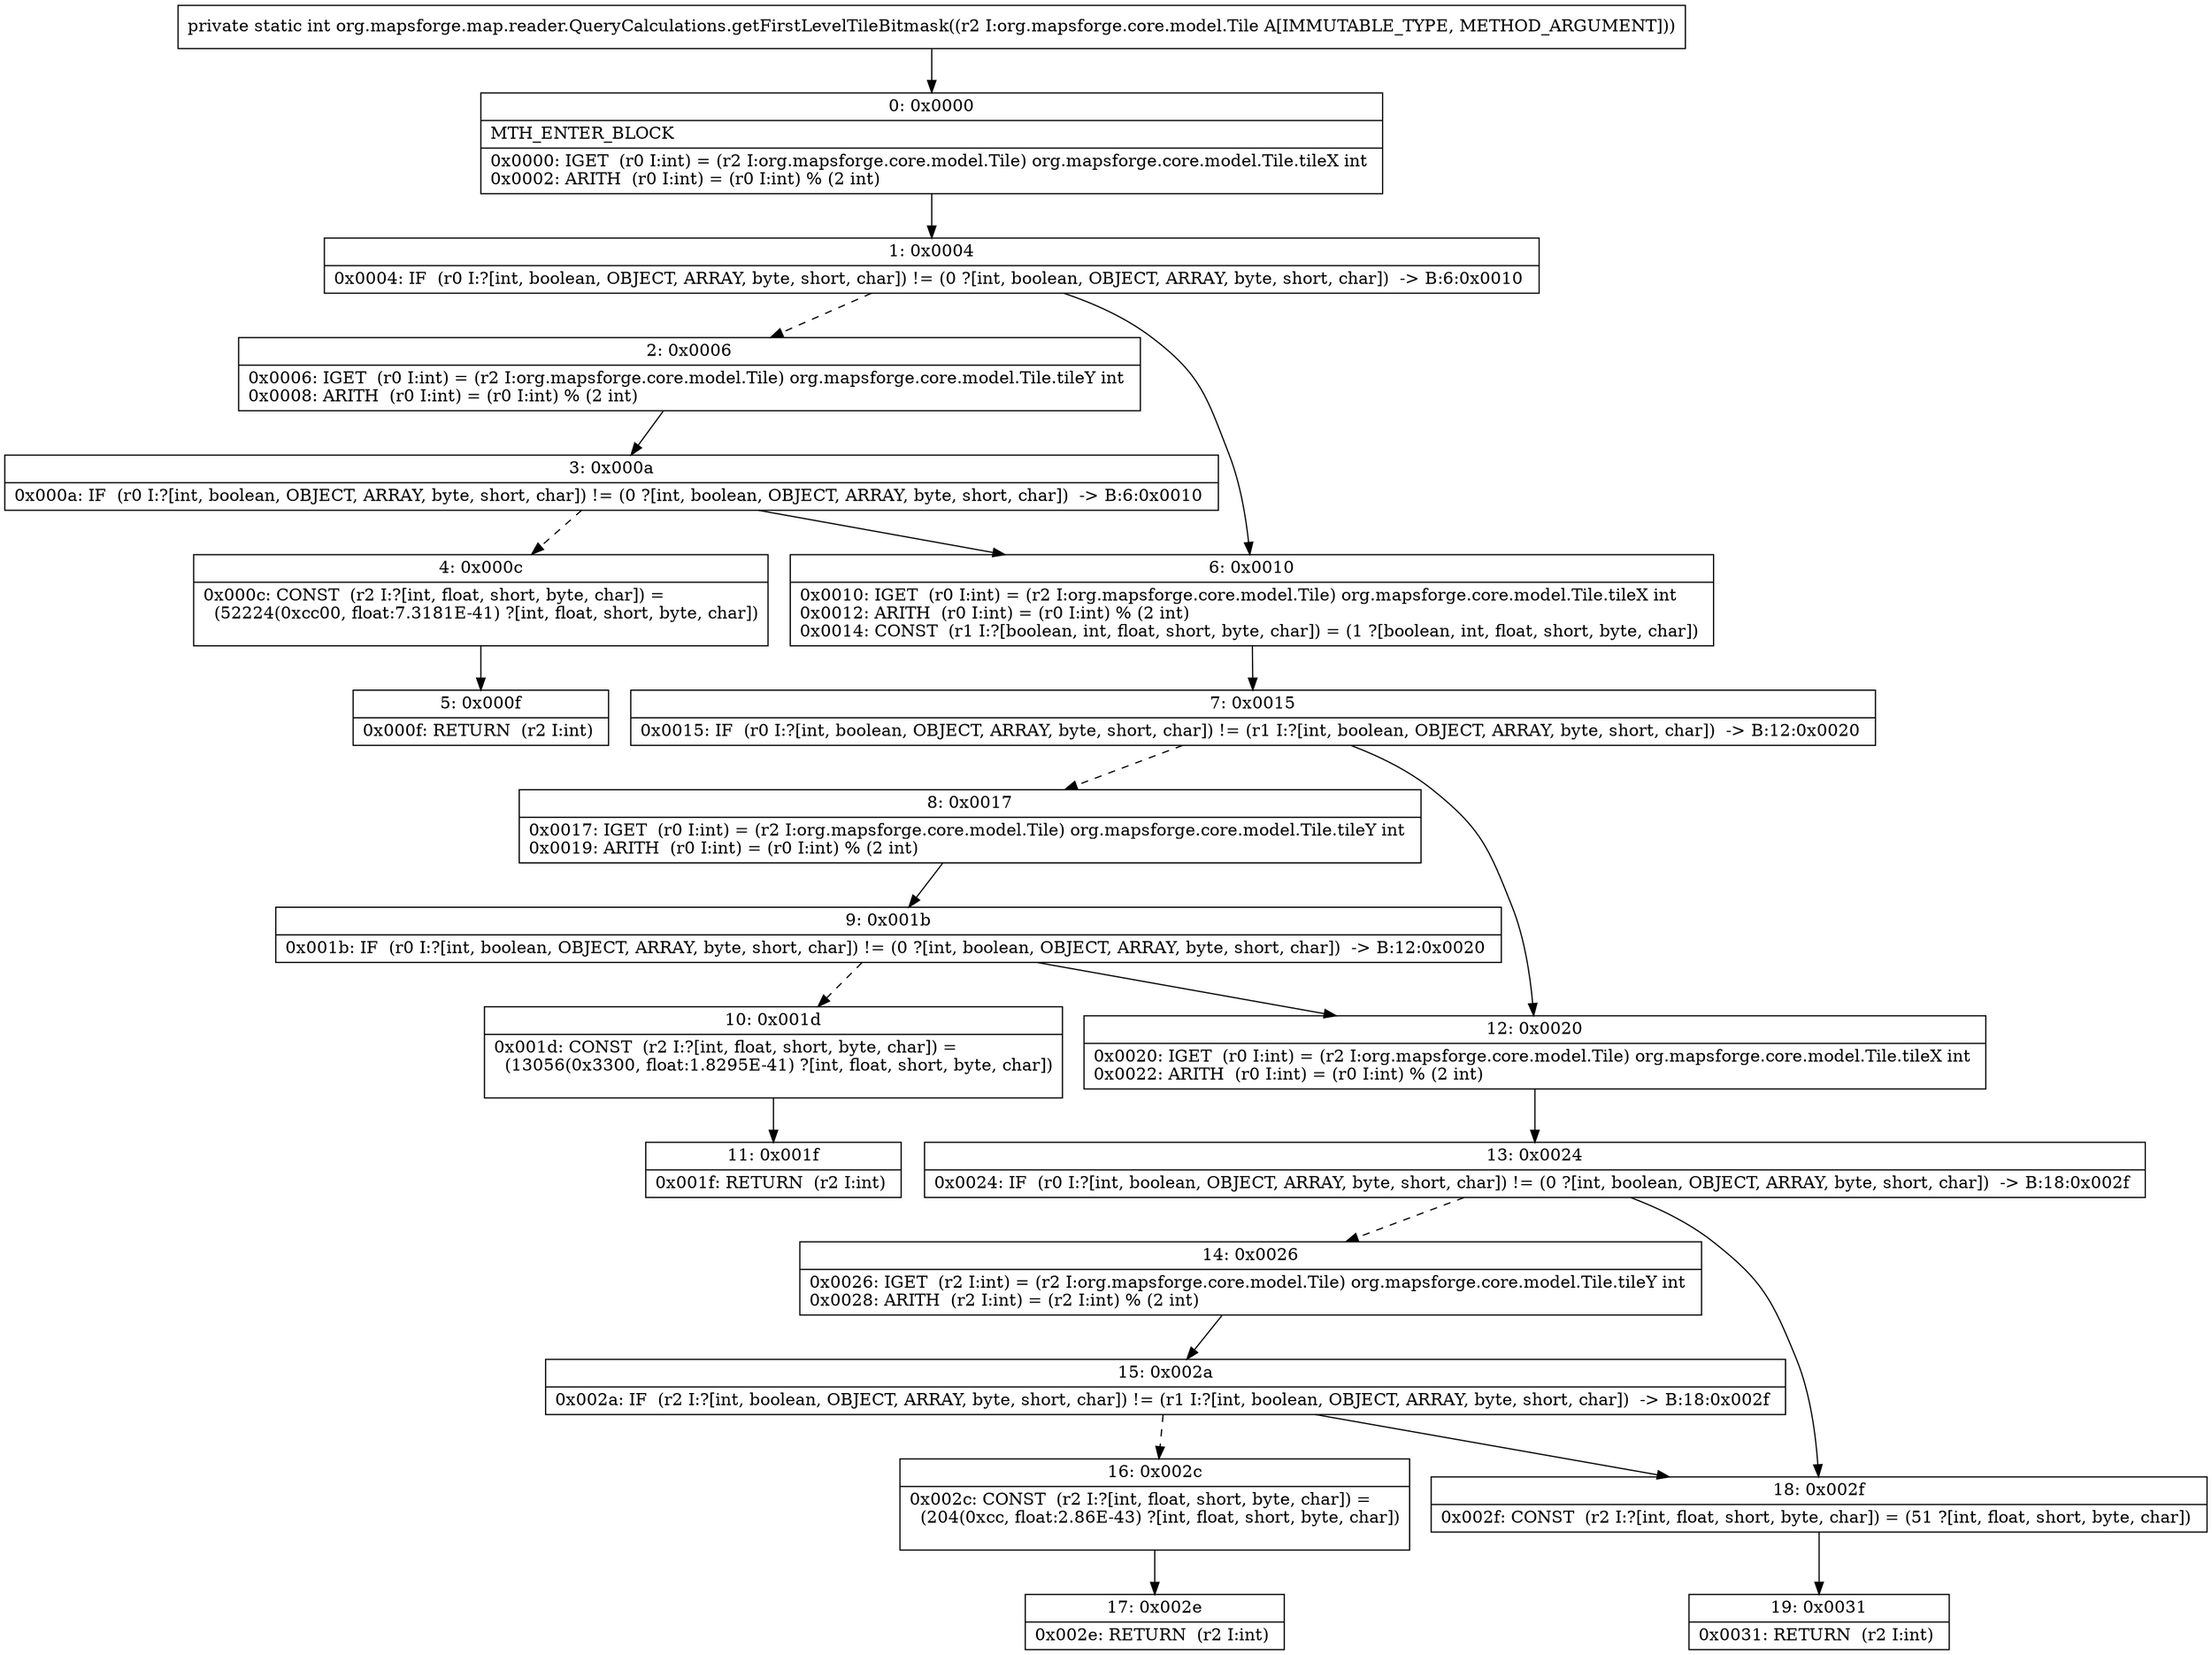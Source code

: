 digraph "CFG fororg.mapsforge.map.reader.QueryCalculations.getFirstLevelTileBitmask(Lorg\/mapsforge\/core\/model\/Tile;)I" {
Node_0 [shape=record,label="{0\:\ 0x0000|MTH_ENTER_BLOCK\l|0x0000: IGET  (r0 I:int) = (r2 I:org.mapsforge.core.model.Tile) org.mapsforge.core.model.Tile.tileX int \l0x0002: ARITH  (r0 I:int) = (r0 I:int) % (2 int) \l}"];
Node_1 [shape=record,label="{1\:\ 0x0004|0x0004: IF  (r0 I:?[int, boolean, OBJECT, ARRAY, byte, short, char]) != (0 ?[int, boolean, OBJECT, ARRAY, byte, short, char])  \-\> B:6:0x0010 \l}"];
Node_2 [shape=record,label="{2\:\ 0x0006|0x0006: IGET  (r0 I:int) = (r2 I:org.mapsforge.core.model.Tile) org.mapsforge.core.model.Tile.tileY int \l0x0008: ARITH  (r0 I:int) = (r0 I:int) % (2 int) \l}"];
Node_3 [shape=record,label="{3\:\ 0x000a|0x000a: IF  (r0 I:?[int, boolean, OBJECT, ARRAY, byte, short, char]) != (0 ?[int, boolean, OBJECT, ARRAY, byte, short, char])  \-\> B:6:0x0010 \l}"];
Node_4 [shape=record,label="{4\:\ 0x000c|0x000c: CONST  (r2 I:?[int, float, short, byte, char]) = \l  (52224(0xcc00, float:7.3181E\-41) ?[int, float, short, byte, char])\l \l}"];
Node_5 [shape=record,label="{5\:\ 0x000f|0x000f: RETURN  (r2 I:int) \l}"];
Node_6 [shape=record,label="{6\:\ 0x0010|0x0010: IGET  (r0 I:int) = (r2 I:org.mapsforge.core.model.Tile) org.mapsforge.core.model.Tile.tileX int \l0x0012: ARITH  (r0 I:int) = (r0 I:int) % (2 int) \l0x0014: CONST  (r1 I:?[boolean, int, float, short, byte, char]) = (1 ?[boolean, int, float, short, byte, char]) \l}"];
Node_7 [shape=record,label="{7\:\ 0x0015|0x0015: IF  (r0 I:?[int, boolean, OBJECT, ARRAY, byte, short, char]) != (r1 I:?[int, boolean, OBJECT, ARRAY, byte, short, char])  \-\> B:12:0x0020 \l}"];
Node_8 [shape=record,label="{8\:\ 0x0017|0x0017: IGET  (r0 I:int) = (r2 I:org.mapsforge.core.model.Tile) org.mapsforge.core.model.Tile.tileY int \l0x0019: ARITH  (r0 I:int) = (r0 I:int) % (2 int) \l}"];
Node_9 [shape=record,label="{9\:\ 0x001b|0x001b: IF  (r0 I:?[int, boolean, OBJECT, ARRAY, byte, short, char]) != (0 ?[int, boolean, OBJECT, ARRAY, byte, short, char])  \-\> B:12:0x0020 \l}"];
Node_10 [shape=record,label="{10\:\ 0x001d|0x001d: CONST  (r2 I:?[int, float, short, byte, char]) = \l  (13056(0x3300, float:1.8295E\-41) ?[int, float, short, byte, char])\l \l}"];
Node_11 [shape=record,label="{11\:\ 0x001f|0x001f: RETURN  (r2 I:int) \l}"];
Node_12 [shape=record,label="{12\:\ 0x0020|0x0020: IGET  (r0 I:int) = (r2 I:org.mapsforge.core.model.Tile) org.mapsforge.core.model.Tile.tileX int \l0x0022: ARITH  (r0 I:int) = (r0 I:int) % (2 int) \l}"];
Node_13 [shape=record,label="{13\:\ 0x0024|0x0024: IF  (r0 I:?[int, boolean, OBJECT, ARRAY, byte, short, char]) != (0 ?[int, boolean, OBJECT, ARRAY, byte, short, char])  \-\> B:18:0x002f \l}"];
Node_14 [shape=record,label="{14\:\ 0x0026|0x0026: IGET  (r2 I:int) = (r2 I:org.mapsforge.core.model.Tile) org.mapsforge.core.model.Tile.tileY int \l0x0028: ARITH  (r2 I:int) = (r2 I:int) % (2 int) \l}"];
Node_15 [shape=record,label="{15\:\ 0x002a|0x002a: IF  (r2 I:?[int, boolean, OBJECT, ARRAY, byte, short, char]) != (r1 I:?[int, boolean, OBJECT, ARRAY, byte, short, char])  \-\> B:18:0x002f \l}"];
Node_16 [shape=record,label="{16\:\ 0x002c|0x002c: CONST  (r2 I:?[int, float, short, byte, char]) = \l  (204(0xcc, float:2.86E\-43) ?[int, float, short, byte, char])\l \l}"];
Node_17 [shape=record,label="{17\:\ 0x002e|0x002e: RETURN  (r2 I:int) \l}"];
Node_18 [shape=record,label="{18\:\ 0x002f|0x002f: CONST  (r2 I:?[int, float, short, byte, char]) = (51 ?[int, float, short, byte, char]) \l}"];
Node_19 [shape=record,label="{19\:\ 0x0031|0x0031: RETURN  (r2 I:int) \l}"];
MethodNode[shape=record,label="{private static int org.mapsforge.map.reader.QueryCalculations.getFirstLevelTileBitmask((r2 I:org.mapsforge.core.model.Tile A[IMMUTABLE_TYPE, METHOD_ARGUMENT])) }"];
MethodNode -> Node_0;
Node_0 -> Node_1;
Node_1 -> Node_2[style=dashed];
Node_1 -> Node_6;
Node_2 -> Node_3;
Node_3 -> Node_4[style=dashed];
Node_3 -> Node_6;
Node_4 -> Node_5;
Node_6 -> Node_7;
Node_7 -> Node_8[style=dashed];
Node_7 -> Node_12;
Node_8 -> Node_9;
Node_9 -> Node_10[style=dashed];
Node_9 -> Node_12;
Node_10 -> Node_11;
Node_12 -> Node_13;
Node_13 -> Node_14[style=dashed];
Node_13 -> Node_18;
Node_14 -> Node_15;
Node_15 -> Node_16[style=dashed];
Node_15 -> Node_18;
Node_16 -> Node_17;
Node_18 -> Node_19;
}

